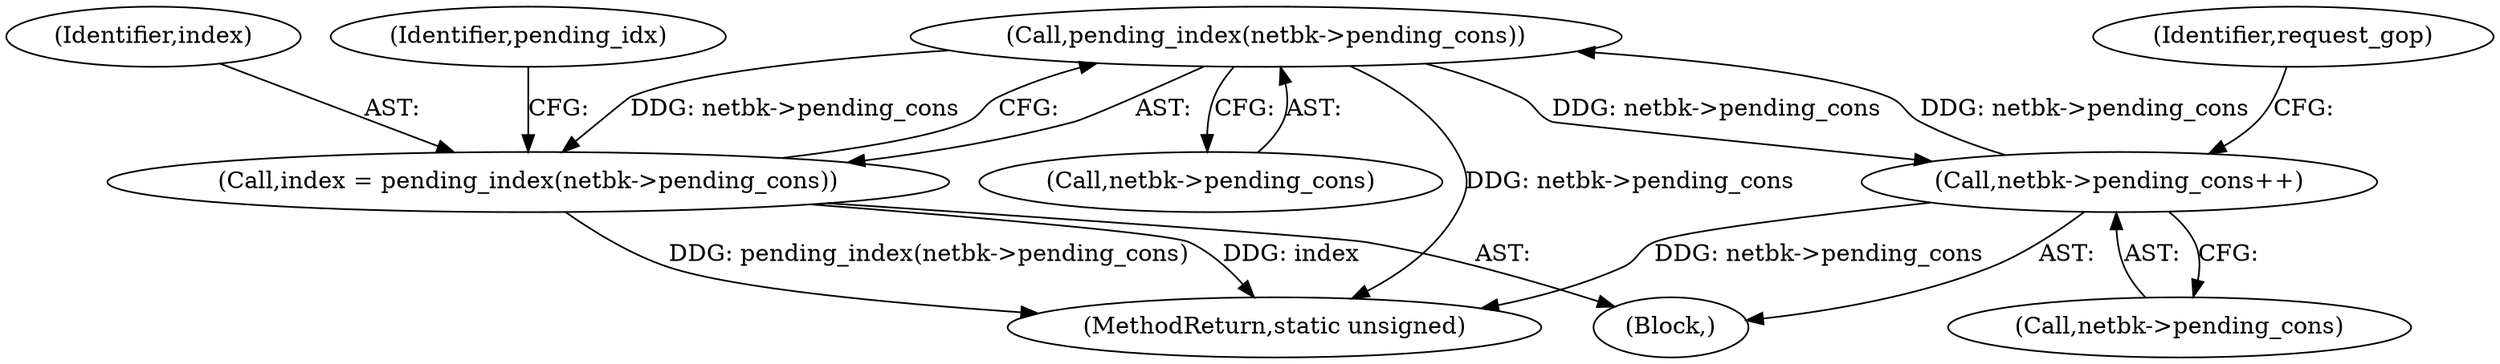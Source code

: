 digraph "0_linux_48856286b64e4b66ec62b94e504d0b29c1ade664_3@pointer" {
"1000365" [label="(Call,pending_index(netbk->pending_cons))"];
"1000611" [label="(Call,netbk->pending_cons++)"];
"1000365" [label="(Call,pending_index(netbk->pending_cons))"];
"1000363" [label="(Call,index = pending_index(netbk->pending_cons))"];
"1000364" [label="(Identifier,index)"];
"1000672" [label="(MethodReturn,static unsigned)"];
"1000363" [label="(Call,index = pending_index(netbk->pending_cons))"];
"1000365" [label="(Call,pending_index(netbk->pending_cons))"];
"1000611" [label="(Call,netbk->pending_cons++)"];
"1000612" [label="(Call,netbk->pending_cons)"];
"1000370" [label="(Identifier,pending_idx)"];
"1000366" [label="(Call,netbk->pending_cons)"];
"1000616" [label="(Identifier,request_gop)"];
"1000134" [label="(Block,)"];
"1000365" -> "1000363"  [label="AST: "];
"1000365" -> "1000366"  [label="CFG: "];
"1000366" -> "1000365"  [label="AST: "];
"1000363" -> "1000365"  [label="CFG: "];
"1000365" -> "1000672"  [label="DDG: netbk->pending_cons"];
"1000365" -> "1000363"  [label="DDG: netbk->pending_cons"];
"1000611" -> "1000365"  [label="DDG: netbk->pending_cons"];
"1000365" -> "1000611"  [label="DDG: netbk->pending_cons"];
"1000611" -> "1000134"  [label="AST: "];
"1000611" -> "1000612"  [label="CFG: "];
"1000612" -> "1000611"  [label="AST: "];
"1000616" -> "1000611"  [label="CFG: "];
"1000611" -> "1000672"  [label="DDG: netbk->pending_cons"];
"1000363" -> "1000134"  [label="AST: "];
"1000364" -> "1000363"  [label="AST: "];
"1000370" -> "1000363"  [label="CFG: "];
"1000363" -> "1000672"  [label="DDG: pending_index(netbk->pending_cons)"];
"1000363" -> "1000672"  [label="DDG: index"];
}

